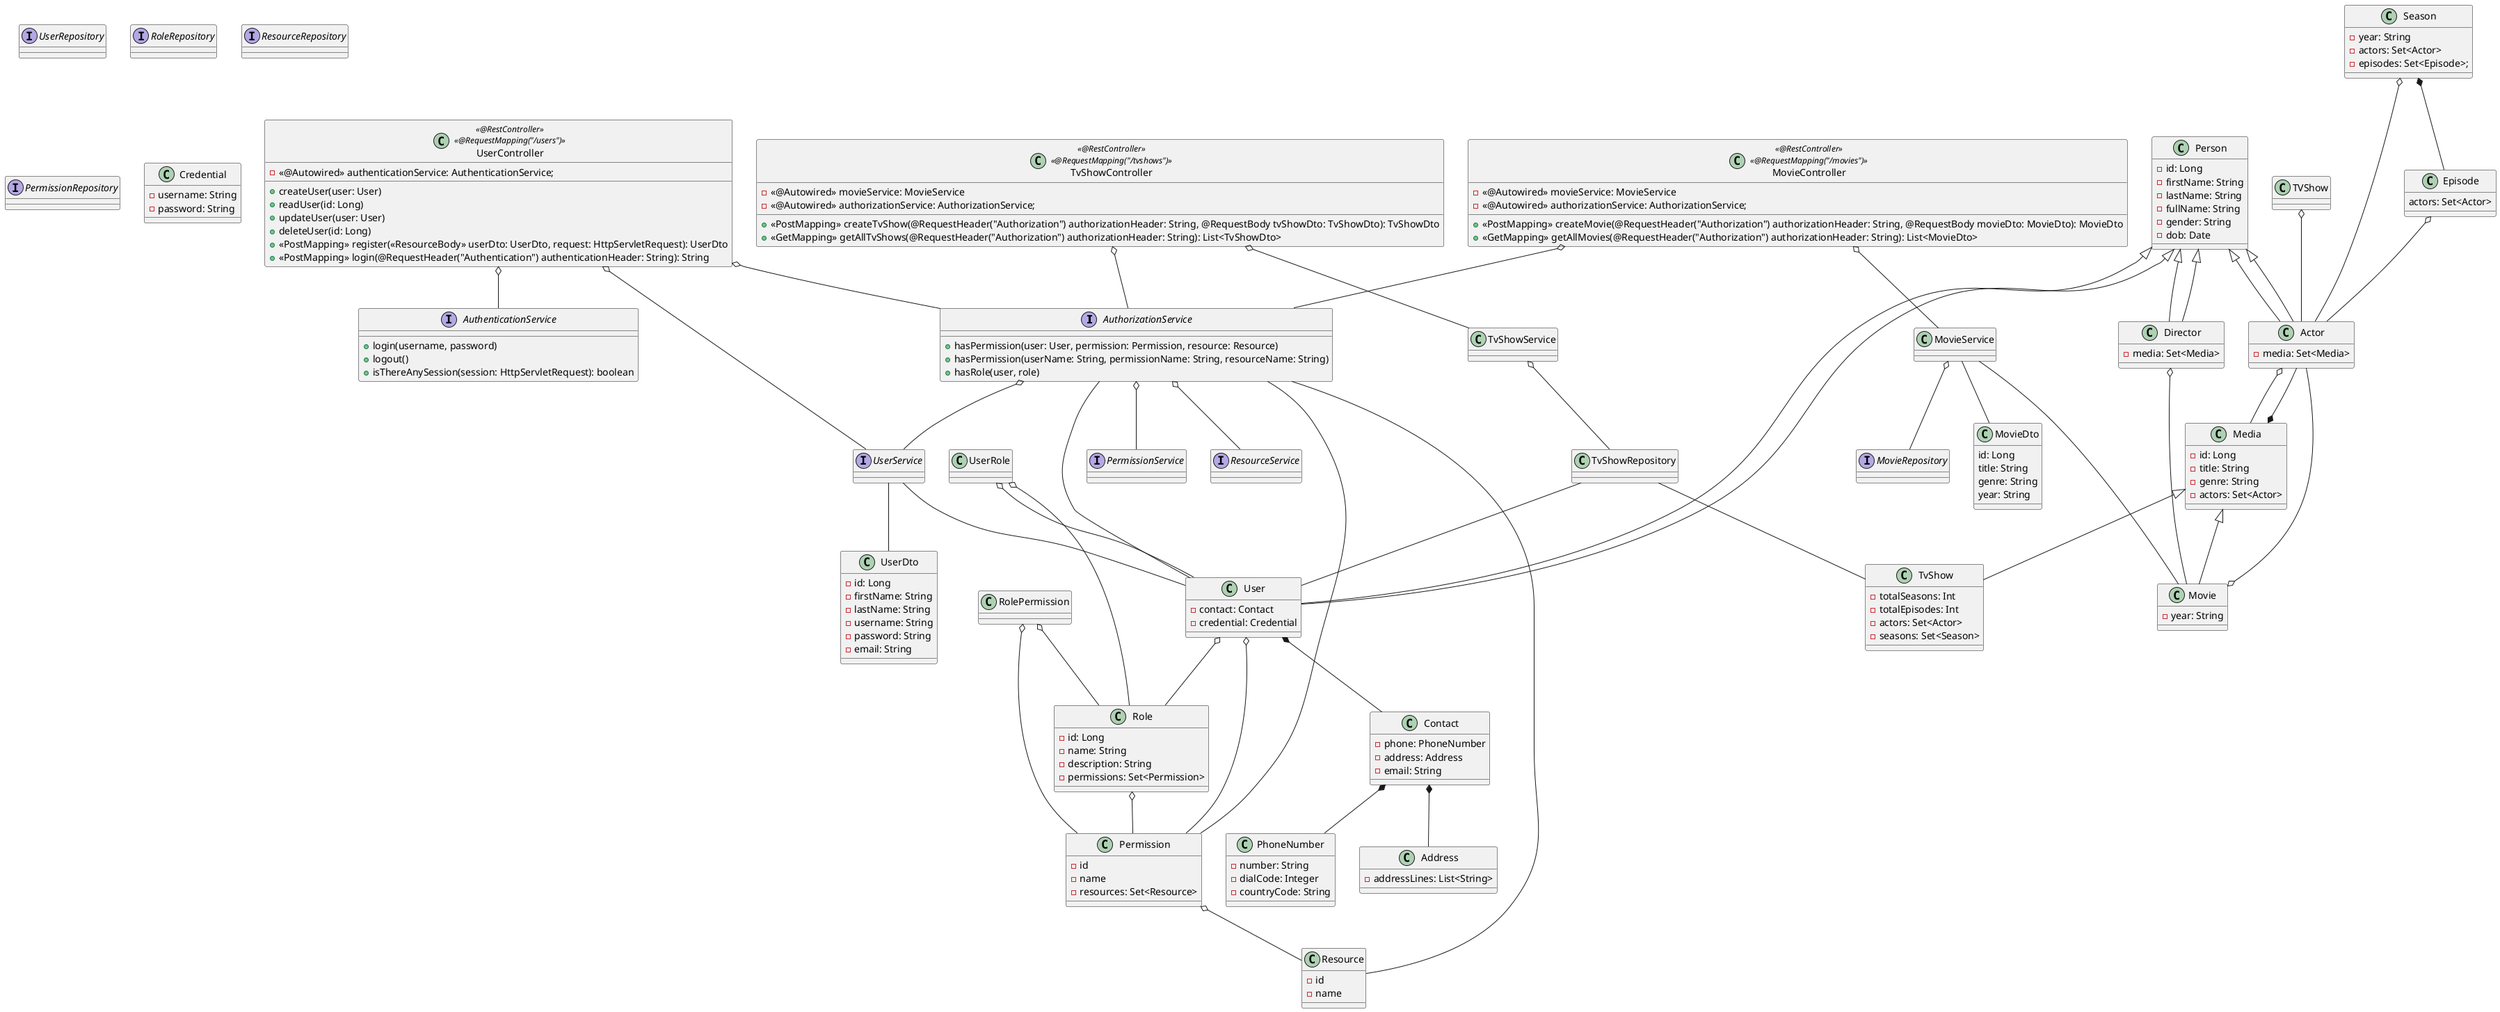 @startuml
'https://plantuml.com/class-diagram

'RBAC role based access control
'CRUD Create Read Update Delete

interface AuthorizationService
interface UserService
interface PermissionService
interface ResourceService

interface MovieRepository
interface UserRepository
interface RoleRepository
interface ResourceRepository
interface PermissionRepository

class User
class Role
class UserRole
class Permission
class Movie

class RolePermission

User o-- Role
User o-- Permission
Role o-- Permission
Permission o-- Resource

RolePermission o-- Permission
RolePermission o-- Role

UserRole o-- User
UserRole o-- Role

Media *-- Actor
Movie o-- Actor
TVShow o-- Actor
Season *-- Episode
Season o-- Actor
Episode o-- Actor

AuthorizationService -- User
AuthorizationService -- Permission
AuthorizationService -- Resource

AuthorizationService o-- UserService
AuthorizationService o-- PermissionService
AuthorizationService o-- ResourceService

' entities
Person <|-- User
Person <|-- Actor
Person <|-- Director
User *-- Contact
Contact *-- PhoneNumber
Contact *-- Address
Actor o-- Media
Director o-- Movie

class Person {
    - id: Long
    - firstName: String
    - lastName: String
    - fullName: String
    - gender: String
    - dob: Date
}

class User extends Person {
    - contact: Contact
    - credential: Credential
    ' getter and setters
}

class Contact {
    - phone: PhoneNumber
    - address: Address
    - email: String
}

class Credential {
    - username: String
    - password: String
}

class PhoneNumber {
    - number: String
    - dialCode: Integer
    - countryCode: String
}

class Address {
    - addressLines: List<String>
}

class Actor extends Person {
    - media: Set<Media>
}

class Director extends Person {
    - media: Set<Media>
}

class Role {
    -id: Long
    -name: String
    -description: String
    -permissions: Set<Permission>

    ' getter and setters
}

class Permission {
    -id
    -name
    -resources: Set<Resource>
    ' getter and setters
}

class Resource {
    -id
    -name
    ' getter and setters
}

class Media {
    - id: Long
    - title: String
    - genre: String
    - actors: Set<Actor>

    ' getter and setters
}

class Movie extends Media {
    - year: String

    ' getter and setters
}

class TvShow extends Media {
    -totalSeasons: Int
    -totalEpisodes: Int
    -actors: Set<Actor>
    -seasons: Set<Season>

    ' getter and setters
}
class Season {
    - year: String
    - actors: Set<Actor>
    - episodes: Set<Episode>;

    ' getter and setters
}

class Episode {
    actors: Set<Actor>
}

' dtos

class UserDto {
    -id: Long
    -firstName: String
    -lastName: String
    -username: String
    -password: String
    -email: String

    ' getter and setters
}


class MovieDto {
    id: Long
    title: String
    genre: String
    year: String

    ' getter and setters
}
' interfaces

interface AuthorizationService {
    +hasPermission(user: User, permission: Permission, resource: Resource)
    +hasPermission(userName: String, permissionName: String, resourceName: String)
    +hasRole(user, role)
}

interface AuthenticationService {
    +login(username, password)
    +logout()
    +isThereAnySession(session: HttpServletRequest): boolean
}

' controllers

UserService -- UserDto
UserService -- User
TvShowRepository -- User
UserController o-- UserService
UserController o-- AuthorizationService
UserController o-- AuthenticationService

class UserController {
    +createUser(user: User)
    +readUser(id: Long)
    +updateUser(user: User)
    +deleteUser(id: Long)
}

MovieService -- MovieDto
MovieService -- Movie
MovieService o-- MovieRepository
MovieController o-- MovieService
MovieController o-- AuthorizationService

class UserController <<@RestController>> <<@RequestMapping("/users")>> {
    - <<@Autowired>> authenticationService: AuthenticationService;

    + <<PostMapping>> register(<<ResourceBody>> userDto: UserDto, request: HttpServletRequest): UserDto
    + <<PostMapping>> login(@RequestHeader("Authentication") authenticationHeader: String): String
}

class MovieController <<@RestController>> <<@RequestMapping("/movies")>> {
    - <<@Autowired>> movieService: MovieService
    - <<@Autowired>> authorizationService: AuthorizationService;

    + <<PostMapping>> createMovie(@RequestHeader("Authorization") authorizationHeader: String, @RequestBody movieDto: MovieDto): MovieDto
    + <<GetMapping>> getAllMovies(@RequestHeader("Authorization") authorizationHeader: String): List<MovieDto>
}

TvShowController o-- TvShowService
TvShowController o-- AuthorizationService
TvShowService o-- TvShowRepository

TvShowRepository -- TvShow

class TvShowController <<@RestController>> <<@RequestMapping("/tvshows")>> {
    - <<@Autowired>> movieService: MovieService
    - <<@Autowired>> authorizationService: AuthorizationService;

    + <<PostMapping>> createTvShow(@RequestHeader("Authorization") authorizationHeader: String, @RequestBody tvShowDto: TvShowDto): TvShowDto
    + <<GetMapping>> getAllTvShows(@RequestHeader("Authorization") authorizationHeader: String): List<TvShowDto>
}

@enduml